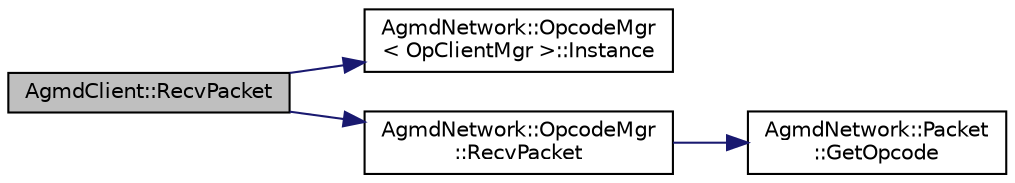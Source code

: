 digraph "AgmdClient::RecvPacket"
{
  edge [fontname="Helvetica",fontsize="10",labelfontname="Helvetica",labelfontsize="10"];
  node [fontname="Helvetica",fontsize="10",shape=record];
  rankdir="LR";
  Node1 [label="AgmdClient::RecvPacket",height=0.2,width=0.4,color="black", fillcolor="grey75", style="filled" fontcolor="black"];
  Node1 -> Node2 [color="midnightblue",fontsize="10",style="solid"];
  Node2 [label="AgmdNetwork::OpcodeMgr\l\< OpClientMgr \>::Instance",height=0.2,width=0.4,color="black", fillcolor="white", style="filled",URL="$class_agmd_network_1_1_opcode_mgr.html#ad30192d83eb07930b799b5c293bbfa29"];
  Node1 -> Node3 [color="midnightblue",fontsize="10",style="solid"];
  Node3 [label="AgmdNetwork::OpcodeMgr\l::RecvPacket",height=0.2,width=0.4,color="black", fillcolor="white", style="filled",URL="$class_agmd_network_1_1_opcode_mgr.html#addf7440a6b36b8cbd4ab2756cdc25c6b"];
  Node3 -> Node4 [color="midnightblue",fontsize="10",style="solid"];
  Node4 [label="AgmdNetwork::Packet\l::GetOpcode",height=0.2,width=0.4,color="black", fillcolor="white", style="filled",URL="$class_agmd_network_1_1_packet.html#afc7160f386d5c7836dd8992ba20c06c4"];
}
